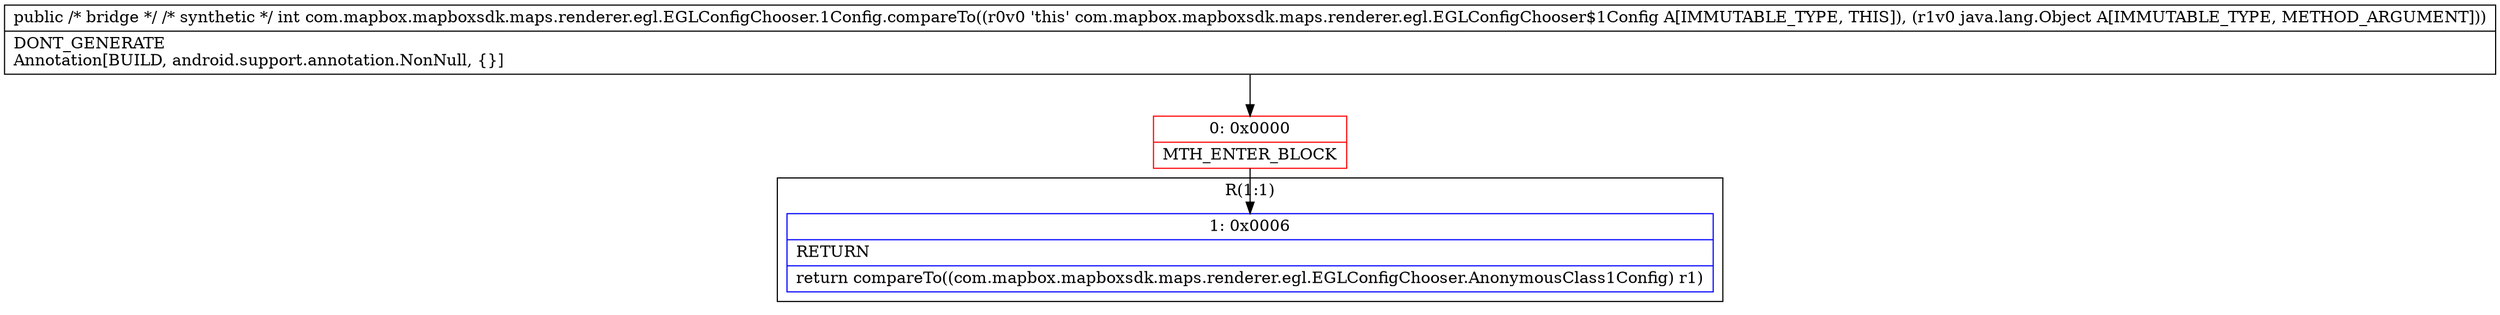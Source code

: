 digraph "CFG forcom.mapbox.mapboxsdk.maps.renderer.egl.EGLConfigChooser.1Config.compareTo(Ljava\/lang\/Object;)I" {
subgraph cluster_Region_1710497327 {
label = "R(1:1)";
node [shape=record,color=blue];
Node_1 [shape=record,label="{1\:\ 0x0006|RETURN\l|return compareTo((com.mapbox.mapboxsdk.maps.renderer.egl.EGLConfigChooser.AnonymousClass1Config) r1)\l}"];
}
Node_0 [shape=record,color=red,label="{0\:\ 0x0000|MTH_ENTER_BLOCK\l}"];
MethodNode[shape=record,label="{public \/* bridge *\/ \/* synthetic *\/ int com.mapbox.mapboxsdk.maps.renderer.egl.EGLConfigChooser.1Config.compareTo((r0v0 'this' com.mapbox.mapboxsdk.maps.renderer.egl.EGLConfigChooser$1Config A[IMMUTABLE_TYPE, THIS]), (r1v0 java.lang.Object A[IMMUTABLE_TYPE, METHOD_ARGUMENT]))  | DONT_GENERATE\lAnnotation[BUILD, android.support.annotation.NonNull, \{\}]\l}"];
MethodNode -> Node_0;
Node_0 -> Node_1;
}

